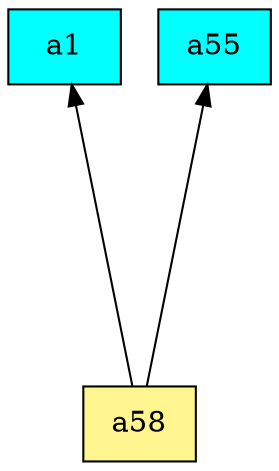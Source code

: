 digraph G {
rankdir=BT;ranksep="2.0";
"a1" [shape=record,fillcolor=cyan,style=filled,label="{a1}"];
"a58" [shape=record,fillcolor=khaki1,style=filled,label="{a58}"];
"a55" [shape=record,fillcolor=cyan,style=filled,label="{a55}"];
"a58" -> "a1"
"a58" -> "a55"
}